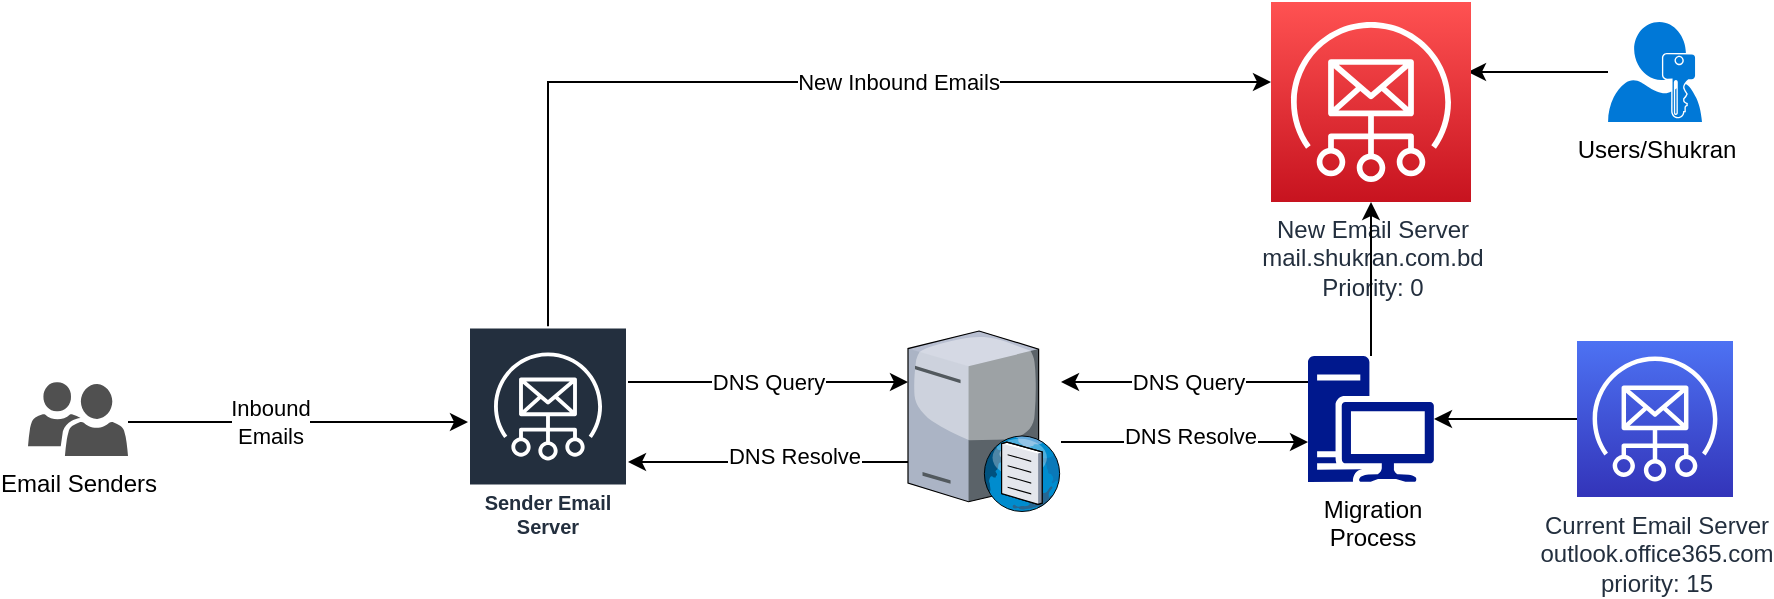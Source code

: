 <mxfile version="20.2.3" type="github">
  <diagram id="q_J6skKwCC8pgn5MYPBL" name="Page-1">
    <mxGraphModel dx="1185" dy="662" grid="1" gridSize="10" guides="1" tooltips="1" connect="1" arrows="1" fold="1" page="1" pageScale="1" pageWidth="850" pageHeight="1100" math="0" shadow="0">
      <root>
        <mxCell id="0" />
        <mxCell id="1" parent="0" />
        <mxCell id="d9SetOEvN1QB_kiKPYfy-57" style="edgeStyle=orthogonalEdgeStyle;rounded=0;orthogonalLoop=1;jettySize=auto;html=1;" edge="1" parent="1" source="d9SetOEvN1QB_kiKPYfy-1">
          <mxGeometry relative="1" as="geometry">
            <mxPoint x="1170" y="449" as="targetPoint" />
          </mxGeometry>
        </mxCell>
        <mxCell id="d9SetOEvN1QB_kiKPYfy-1" value="Users/Shukran" style="sketch=0;aspect=fixed;pointerEvents=1;shadow=0;dashed=0;html=1;strokeColor=none;labelPosition=center;verticalLabelPosition=bottom;verticalAlign=top;align=center;shape=mxgraph.mscae.enterprise.user_permissions;fillColor=#0078D7;" vertex="1" parent="1">
          <mxGeometry x="1240" y="424" width="47" height="50" as="geometry" />
        </mxCell>
        <mxCell id="d9SetOEvN1QB_kiKPYfy-56" style="edgeStyle=orthogonalEdgeStyle;rounded=0;orthogonalLoop=1;jettySize=auto;html=1;" edge="1" parent="1" source="d9SetOEvN1QB_kiKPYfy-3" target="d9SetOEvN1QB_kiKPYfy-34">
          <mxGeometry relative="1" as="geometry" />
        </mxCell>
        <mxCell id="d9SetOEvN1QB_kiKPYfy-3" value="Current Email Server&lt;br&gt;outlook.office365.com&lt;br&gt;priority: 15" style="sketch=0;points=[[0,0,0],[0.25,0,0],[0.5,0,0],[0.75,0,0],[1,0,0],[0,1,0],[0.25,1,0],[0.5,1,0],[0.75,1,0],[1,1,0],[0,0.25,0],[0,0.5,0],[0,0.75,0],[1,0.25,0],[1,0.5,0],[1,0.75,0]];outlineConnect=0;fontColor=#232F3E;gradientColor=#4D72F3;gradientDirection=north;fillColor=#3334B9;strokeColor=#ffffff;dashed=0;verticalLabelPosition=bottom;verticalAlign=top;align=center;html=1;fontSize=12;fontStyle=0;aspect=fixed;shape=mxgraph.aws4.resourceIcon;resIcon=mxgraph.aws4.simple_email_service;" vertex="1" parent="1">
          <mxGeometry x="1224.5" y="583.5" width="78" height="78" as="geometry" />
        </mxCell>
        <mxCell id="d9SetOEvN1QB_kiKPYfy-4" value="New Email Server&lt;br&gt;mail.shukran.com.bd&lt;br&gt;Priority: 0" style="sketch=0;points=[[0,0,0],[0.25,0,0],[0.5,0,0],[0.75,0,0],[1,0,0],[0,1,0],[0.25,1,0],[0.5,1,0],[0.75,1,0],[1,1,0],[0,0.25,0],[0,0.5,0],[0,0.75,0],[1,0.25,0],[1,0.5,0],[1,0.75,0]];outlineConnect=0;fontColor=#232F3E;gradientColor=#FF5252;gradientDirection=north;fillColor=#C7131F;strokeColor=#ffffff;dashed=0;verticalLabelPosition=bottom;verticalAlign=top;align=center;html=1;fontSize=12;fontStyle=0;aspect=fixed;shape=mxgraph.aws4.resourceIcon;resIcon=mxgraph.aws4.simple_email_service;" vertex="1" parent="1">
          <mxGeometry x="1071.5" y="414" width="100" height="100" as="geometry" />
        </mxCell>
        <mxCell id="d9SetOEvN1QB_kiKPYfy-15" style="edgeStyle=orthogonalEdgeStyle;rounded=0;orthogonalLoop=1;jettySize=auto;html=1;" edge="1" parent="1" source="d9SetOEvN1QB_kiKPYfy-5" target="d9SetOEvN1QB_kiKPYfy-21">
          <mxGeometry relative="1" as="geometry">
            <mxPoint x="670" y="644" as="targetPoint" />
            <Array as="points">
              <mxPoint x="640" y="624" />
              <mxPoint x="640" y="624" />
            </Array>
          </mxGeometry>
        </mxCell>
        <mxCell id="d9SetOEvN1QB_kiKPYfy-20" value="Inbound&lt;br&gt;Emails" style="edgeLabel;html=1;align=center;verticalAlign=middle;resizable=0;points=[];" vertex="1" connectable="0" parent="d9SetOEvN1QB_kiKPYfy-15">
          <mxGeometry x="-0.095" relative="1" as="geometry">
            <mxPoint x="-6" as="offset" />
          </mxGeometry>
        </mxCell>
        <mxCell id="d9SetOEvN1QB_kiKPYfy-5" value="Email Senders" style="sketch=0;pointerEvents=1;shadow=0;dashed=0;html=1;strokeColor=none;labelPosition=center;verticalLabelPosition=bottom;verticalAlign=top;align=center;fillColor=#505050;shape=mxgraph.mscae.intune.user_group" vertex="1" parent="1">
          <mxGeometry x="450" y="604" width="50" height="37" as="geometry" />
        </mxCell>
        <mxCell id="d9SetOEvN1QB_kiKPYfy-23" style="edgeStyle=orthogonalEdgeStyle;rounded=0;orthogonalLoop=1;jettySize=auto;html=1;" edge="1" parent="1" source="d9SetOEvN1QB_kiKPYfy-21" target="d9SetOEvN1QB_kiKPYfy-22">
          <mxGeometry relative="1" as="geometry">
            <Array as="points">
              <mxPoint x="870" y="604" />
              <mxPoint x="870" y="604" />
            </Array>
          </mxGeometry>
        </mxCell>
        <mxCell id="d9SetOEvN1QB_kiKPYfy-24" value="DNS Query" style="edgeLabel;html=1;align=center;verticalAlign=middle;resizable=0;points=[];" vertex="1" connectable="0" parent="d9SetOEvN1QB_kiKPYfy-23">
          <mxGeometry x="-0.3" y="1" relative="1" as="geometry">
            <mxPoint x="21" y="1" as="offset" />
          </mxGeometry>
        </mxCell>
        <mxCell id="d9SetOEvN1QB_kiKPYfy-32" style="edgeStyle=orthogonalEdgeStyle;rounded=0;orthogonalLoop=1;jettySize=auto;html=1;" edge="1" parent="1" source="d9SetOEvN1QB_kiKPYfy-21" target="d9SetOEvN1QB_kiKPYfy-4">
          <mxGeometry relative="1" as="geometry">
            <Array as="points">
              <mxPoint x="710" y="454" />
            </Array>
          </mxGeometry>
        </mxCell>
        <mxCell id="d9SetOEvN1QB_kiKPYfy-33" value="New Inbound Emails" style="edgeLabel;html=1;align=center;verticalAlign=middle;resizable=0;points=[];" vertex="1" connectable="0" parent="d9SetOEvN1QB_kiKPYfy-32">
          <mxGeometry x="-0.23" y="-2" relative="1" as="geometry">
            <mxPoint x="111" y="-2" as="offset" />
          </mxGeometry>
        </mxCell>
        <mxCell id="d9SetOEvN1QB_kiKPYfy-21" value="Sender Email Server&lt;br&gt;" style="sketch=0;outlineConnect=0;fontColor=#232F3E;gradientColor=none;strokeColor=#ffffff;fillColor=#232F3E;dashed=0;verticalLabelPosition=middle;verticalAlign=bottom;align=center;html=1;whiteSpace=wrap;fontSize=10;fontStyle=1;spacing=3;shape=mxgraph.aws4.productIcon;prIcon=mxgraph.aws4.simple_email_service;" vertex="1" parent="1">
          <mxGeometry x="670" y="576.25" width="80" height="110" as="geometry" />
        </mxCell>
        <mxCell id="d9SetOEvN1QB_kiKPYfy-25" style="edgeStyle=orthogonalEdgeStyle;rounded=0;orthogonalLoop=1;jettySize=auto;html=1;" edge="1" parent="1" source="d9SetOEvN1QB_kiKPYfy-22" target="d9SetOEvN1QB_kiKPYfy-21">
          <mxGeometry relative="1" as="geometry">
            <Array as="points">
              <mxPoint x="810" y="644" />
              <mxPoint x="810" y="644" />
            </Array>
          </mxGeometry>
        </mxCell>
        <mxCell id="d9SetOEvN1QB_kiKPYfy-26" value="DNS Resolve" style="edgeLabel;html=1;align=center;verticalAlign=middle;resizable=0;points=[];" vertex="1" connectable="0" parent="d9SetOEvN1QB_kiKPYfy-25">
          <mxGeometry x="-0.256" y="-1" relative="1" as="geometry">
            <mxPoint x="-5" y="-2" as="offset" />
          </mxGeometry>
        </mxCell>
        <mxCell id="d9SetOEvN1QB_kiKPYfy-49" style="edgeStyle=orthogonalEdgeStyle;rounded=0;orthogonalLoop=1;jettySize=auto;html=1;" edge="1" parent="1" source="d9SetOEvN1QB_kiKPYfy-22" target="d9SetOEvN1QB_kiKPYfy-34">
          <mxGeometry relative="1" as="geometry">
            <Array as="points">
              <mxPoint x="1060" y="634" />
              <mxPoint x="1060" y="634" />
            </Array>
          </mxGeometry>
        </mxCell>
        <mxCell id="d9SetOEvN1QB_kiKPYfy-50" value="DNS Resolve" style="edgeLabel;html=1;align=center;verticalAlign=middle;resizable=0;points=[];" vertex="1" connectable="0" parent="d9SetOEvN1QB_kiKPYfy-49">
          <mxGeometry x="-0.144" y="1" relative="1" as="geometry">
            <mxPoint x="11" y="-2" as="offset" />
          </mxGeometry>
        </mxCell>
        <mxCell id="d9SetOEvN1QB_kiKPYfy-22" value="" style="verticalLabelPosition=bottom;sketch=0;aspect=fixed;html=1;verticalAlign=top;strokeColor=none;align=center;outlineConnect=0;shape=mxgraph.citrix.dns_server;" vertex="1" parent="1">
          <mxGeometry x="890" y="576.25" width="76.5" height="92.5" as="geometry" />
        </mxCell>
        <mxCell id="d9SetOEvN1QB_kiKPYfy-35" style="edgeStyle=orthogonalEdgeStyle;rounded=0;orthogonalLoop=1;jettySize=auto;html=1;" edge="1" parent="1" source="d9SetOEvN1QB_kiKPYfy-34" target="d9SetOEvN1QB_kiKPYfy-22">
          <mxGeometry relative="1" as="geometry">
            <Array as="points">
              <mxPoint x="970" y="604" />
              <mxPoint x="970" y="604" />
            </Array>
          </mxGeometry>
        </mxCell>
        <mxCell id="d9SetOEvN1QB_kiKPYfy-37" value="DNS Query" style="edgeLabel;html=1;align=center;verticalAlign=middle;resizable=0;points=[];" vertex="1" connectable="0" parent="d9SetOEvN1QB_kiKPYfy-35">
          <mxGeometry x="-0.271" y="-1" relative="1" as="geometry">
            <mxPoint x="-15" y="1" as="offset" />
          </mxGeometry>
        </mxCell>
        <mxCell id="d9SetOEvN1QB_kiKPYfy-54" style="edgeStyle=orthogonalEdgeStyle;rounded=0;orthogonalLoop=1;jettySize=auto;html=1;" edge="1" parent="1" source="d9SetOEvN1QB_kiKPYfy-34" target="d9SetOEvN1QB_kiKPYfy-4">
          <mxGeometry relative="1" as="geometry" />
        </mxCell>
        <mxCell id="d9SetOEvN1QB_kiKPYfy-34" value="Migration&lt;br&gt;Process" style="sketch=0;aspect=fixed;pointerEvents=1;shadow=0;dashed=0;html=1;strokeColor=none;labelPosition=center;verticalLabelPosition=bottom;verticalAlign=top;align=center;fillColor=#00188D;shape=mxgraph.mscae.enterprise.workstation_client" vertex="1" parent="1">
          <mxGeometry x="1090" y="591" width="63" height="63" as="geometry" />
        </mxCell>
      </root>
    </mxGraphModel>
  </diagram>
</mxfile>

